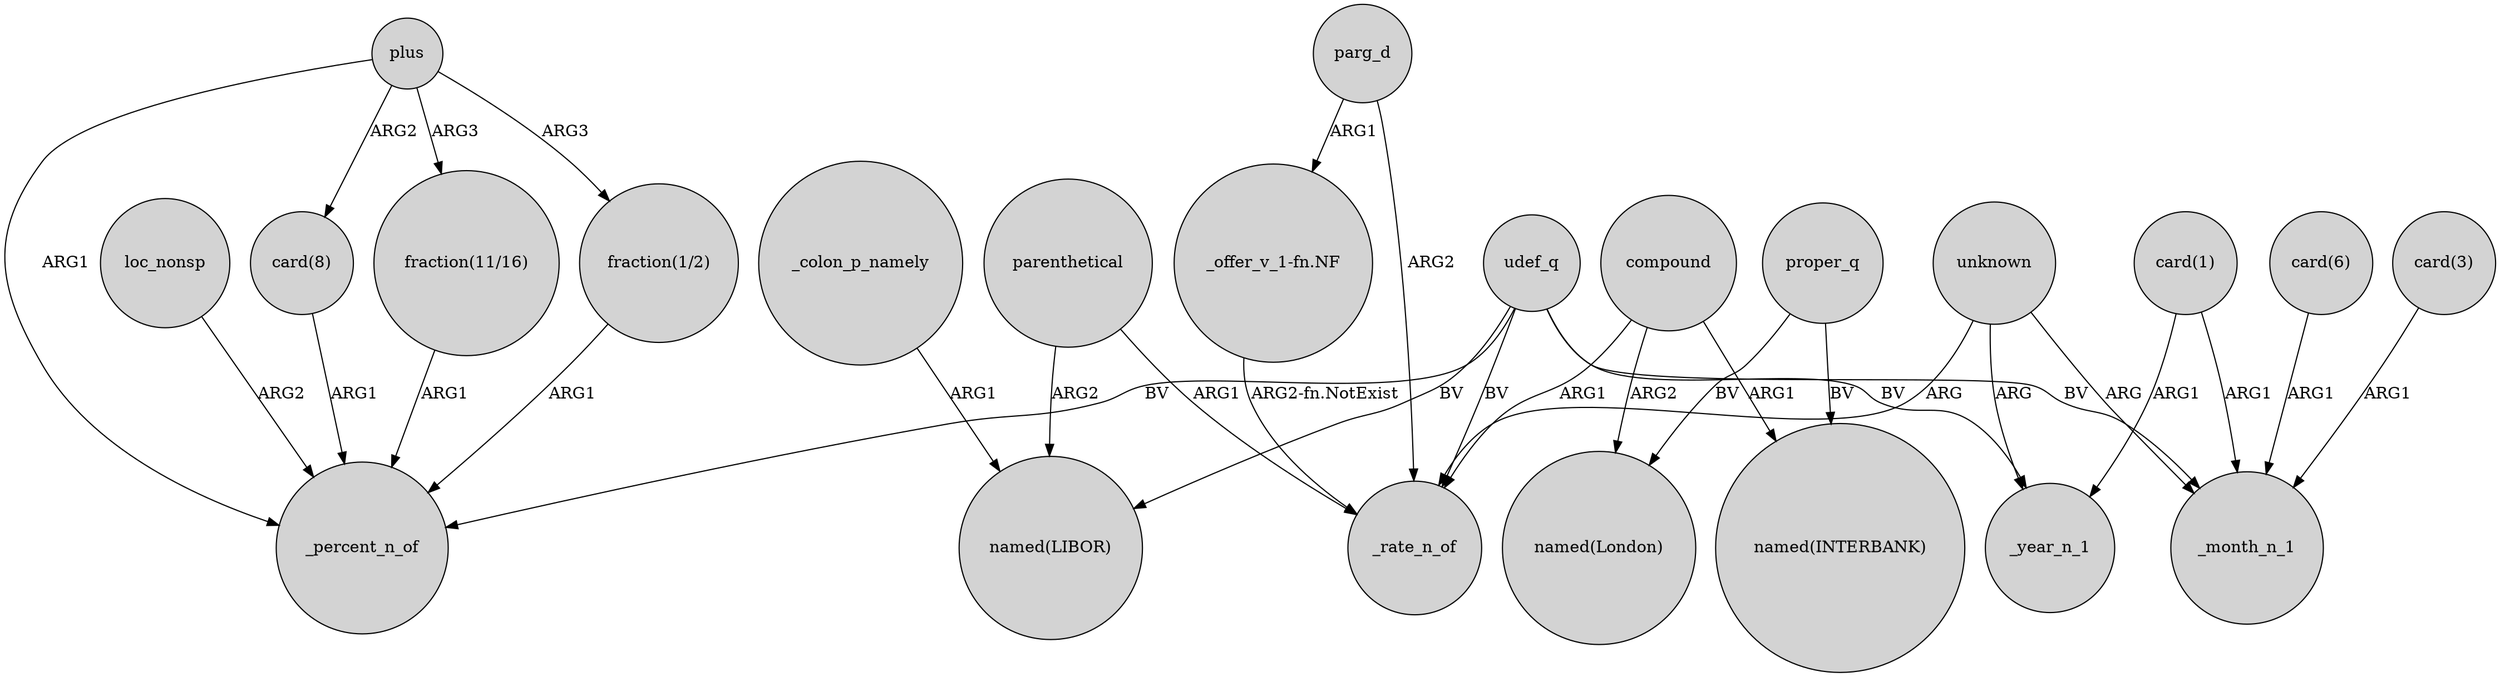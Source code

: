 digraph {
	node [shape=circle style=filled]
	plus -> "card(8)" [label=ARG2]
	_colon_p_namely -> "named(LIBOR)" [label=ARG1]
	parenthetical -> "named(LIBOR)" [label=ARG2]
	"card(1)" -> _month_n_1 [label=ARG1]
	compound -> _rate_n_of [label=ARG1]
	plus -> _percent_n_of [label=ARG1]
	udef_q -> _rate_n_of [label=BV]
	"fraction(11/16)" -> _percent_n_of [label=ARG1]
	unknown -> _rate_n_of [label=ARG]
	unknown -> _year_n_1 [label=ARG]
	proper_q -> "named(INTERBANK)" [label=BV]
	udef_q -> _month_n_1 [label=BV]
	"_offer_v_1-fn.NF" -> _rate_n_of [label="ARG2-fn.NotExist"]
	udef_q -> "named(LIBOR)" [label=BV]
	plus -> "fraction(11/16)" [label=ARG3]
	unknown -> _month_n_1 [label=ARG]
	loc_nonsp -> _percent_n_of [label=ARG2]
	compound -> "named(London)" [label=ARG2]
	proper_q -> "named(London)" [label=BV]
	plus -> "fraction(1/2)" [label=ARG3]
	"fraction(1/2)" -> _percent_n_of [label=ARG1]
	"card(1)" -> _year_n_1 [label=ARG1]
	parenthetical -> _rate_n_of [label=ARG1]
	udef_q -> _year_n_1 [label=BV]
	"card(8)" -> _percent_n_of [label=ARG1]
	udef_q -> _percent_n_of [label=BV]
	"card(6)" -> _month_n_1 [label=ARG1]
	parg_d -> "_offer_v_1-fn.NF" [label=ARG1]
	parg_d -> _rate_n_of [label=ARG2]
	compound -> "named(INTERBANK)" [label=ARG1]
	"card(3)" -> _month_n_1 [label=ARG1]
}
